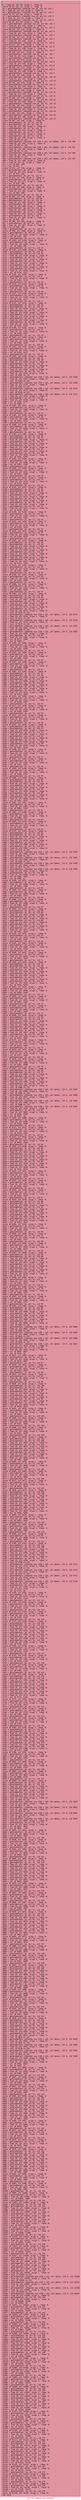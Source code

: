 digraph "CFG for 'expand_key' function" {
	label="CFG for 'expand_key' function";

	Node0x19cb2370 [shape=record,color="#b70d28ff", style=filled, fillcolor="#b70d2870" fontname="Courier",label="{2:\l|  %3 = load i8, ptr %0, align 1, !tbaa !6\l  store i8 %3, ptr %1, align 1, !tbaa !6\l  %4 = getelementptr inbounds nuw i8, ptr %0, i32 1\l  %5 = load i8, ptr %4, align 1, !tbaa !6\l  %6 = getelementptr inbounds nuw i8, ptr %1, i32 1\l  store i8 %5, ptr %6, align 1, !tbaa !6\l  %7 = getelementptr inbounds nuw i8, ptr %0, i32 2\l  %8 = load i8, ptr %7, align 1, !tbaa !6\l  %9 = getelementptr inbounds nuw i8, ptr %1, i32 2\l  store i8 %8, ptr %9, align 1, !tbaa !6\l  %10 = getelementptr inbounds nuw i8, ptr %0, i32 3\l  %11 = load i8, ptr %10, align 1, !tbaa !6\l  %12 = getelementptr inbounds nuw i8, ptr %1, i32 3\l  store i8 %11, ptr %12, align 1, !tbaa !6\l  %13 = getelementptr inbounds nuw i8, ptr %0, i32 4\l  %14 = load i8, ptr %13, align 1, !tbaa !6\l  %15 = getelementptr inbounds nuw i8, ptr %1, i32 4\l  store i8 %14, ptr %15, align 1, !tbaa !6\l  %16 = getelementptr inbounds nuw i8, ptr %0, i32 5\l  %17 = load i8, ptr %16, align 1, !tbaa !6\l  %18 = getelementptr inbounds nuw i8, ptr %1, i32 5\l  store i8 %17, ptr %18, align 1, !tbaa !6\l  %19 = getelementptr inbounds nuw i8, ptr %0, i32 6\l  %20 = load i8, ptr %19, align 1, !tbaa !6\l  %21 = getelementptr inbounds nuw i8, ptr %1, i32 6\l  store i8 %20, ptr %21, align 1, !tbaa !6\l  %22 = getelementptr inbounds nuw i8, ptr %0, i32 7\l  %23 = load i8, ptr %22, align 1, !tbaa !6\l  %24 = getelementptr inbounds nuw i8, ptr %1, i32 7\l  store i8 %23, ptr %24, align 1, !tbaa !6\l  %25 = getelementptr inbounds nuw i8, ptr %0, i32 8\l  %26 = load i8, ptr %25, align 1, !tbaa !6\l  %27 = getelementptr inbounds nuw i8, ptr %1, i32 8\l  store i8 %26, ptr %27, align 1, !tbaa !6\l  %28 = getelementptr inbounds nuw i8, ptr %0, i32 9\l  %29 = load i8, ptr %28, align 1, !tbaa !6\l  %30 = getelementptr inbounds nuw i8, ptr %1, i32 9\l  store i8 %29, ptr %30, align 1, !tbaa !6\l  %31 = getelementptr inbounds nuw i8, ptr %0, i32 10\l  %32 = load i8, ptr %31, align 1, !tbaa !6\l  %33 = getelementptr inbounds nuw i8, ptr %1, i32 10\l  store i8 %32, ptr %33, align 1, !tbaa !6\l  %34 = getelementptr inbounds nuw i8, ptr %0, i32 11\l  %35 = load i8, ptr %34, align 1, !tbaa !6\l  %36 = getelementptr inbounds nuw i8, ptr %1, i32 11\l  store i8 %35, ptr %36, align 1, !tbaa !6\l  %37 = getelementptr inbounds nuw i8, ptr %0, i32 12\l  %38 = load i8, ptr %37, align 1, !tbaa !6\l  %39 = getelementptr inbounds nuw i8, ptr %1, i32 12\l  store i8 %38, ptr %39, align 1, !tbaa !6\l  %40 = getelementptr inbounds nuw i8, ptr %0, i32 13\l  %41 = load i8, ptr %40, align 1, !tbaa !6\l  %42 = getelementptr inbounds nuw i8, ptr %1, i32 13\l  store i8 %41, ptr %42, align 1, !tbaa !6\l  %43 = getelementptr inbounds nuw i8, ptr %0, i32 14\l  %44 = load i8, ptr %43, align 1, !tbaa !6\l  %45 = getelementptr inbounds nuw i8, ptr %1, i32 14\l  store i8 %44, ptr %45, align 1, !tbaa !6\l  %46 = getelementptr inbounds nuw i8, ptr %0, i32 15\l  %47 = load i8, ptr %46, align 1, !tbaa !6\l  %48 = getelementptr inbounds nuw i8, ptr %1, i32 15\l  store i8 %47, ptr %48, align 1, !tbaa !6\l  %49 = getelementptr i8, ptr %1, i32 16\l  %50 = getelementptr i8, ptr %1, i32 12\l  %51 = load i8, ptr %50, align 1, !tbaa !6\l  %52 = getelementptr i8, ptr %1, i32 13\l  %53 = load i8, ptr %52, align 1, !tbaa !6\l  %54 = getelementptr i8, ptr %1, i32 14\l  %55 = load i8, ptr %54, align 1, !tbaa !6\l  %56 = getelementptr i8, ptr %1, i32 15\l  %57 = load i8, ptr %56, align 1, !tbaa !6\l  %58 = zext i8 %53 to i32\l  %59 = getelementptr inbounds nuw [256 x i8], ptr @sbox, i32 0, i32 %58\l  %60 = load i8, ptr %59, align 1, !tbaa !6\l  %61 = zext i8 %55 to i32\l  %62 = getelementptr inbounds nuw [256 x i8], ptr @sbox, i32 0, i32 %61\l  %63 = load i8, ptr %62, align 1, !tbaa !6\l  %64 = zext i8 %57 to i32\l  %65 = getelementptr inbounds nuw [256 x i8], ptr @sbox, i32 0, i32 %64\l  %66 = load i8, ptr %65, align 1, !tbaa !6\l  %67 = zext i8 %51 to i32\l  %68 = getelementptr inbounds nuw [256 x i8], ptr @sbox, i32 0, i32 %67\l  %69 = load i8, ptr %68, align 1, !tbaa !6\l  %70 = load i8, ptr %1, align 1, !tbaa !6\l  %71 = xor i8 %60, %70\l  %72 = xor i8 %71, 1\l  store i8 %72, ptr %49, align 1, !tbaa !6\l  %73 = getelementptr i8, ptr %1, i32 1\l  %74 = load i8, ptr %73, align 1, !tbaa !6\l  %75 = xor i8 %74, %63\l  %76 = getelementptr i8, ptr %1, i32 17\l  store i8 %75, ptr %76, align 1, !tbaa !6\l  %77 = getelementptr i8, ptr %1, i32 2\l  %78 = load i8, ptr %77, align 1, !tbaa !6\l  %79 = xor i8 %78, %66\l  %80 = getelementptr i8, ptr %1, i32 18\l  store i8 %79, ptr %80, align 1, !tbaa !6\l  %81 = getelementptr i8, ptr %1, i32 3\l  %82 = load i8, ptr %81, align 1, !tbaa !6\l  %83 = xor i8 %82, %69\l  %84 = getelementptr i8, ptr %1, i32 19\l  store i8 %83, ptr %84, align 1, !tbaa !6\l  %85 = getelementptr i8, ptr %1, i32 20\l  %86 = getelementptr i8, ptr %1, i32 16\l  %87 = load i8, ptr %86, align 1, !tbaa !6\l  %88 = getelementptr i8, ptr %1, i32 17\l  %89 = load i8, ptr %88, align 1, !tbaa !6\l  %90 = getelementptr i8, ptr %1, i32 18\l  %91 = load i8, ptr %90, align 1, !tbaa !6\l  %92 = getelementptr i8, ptr %1, i32 19\l  %93 = load i8, ptr %92, align 1, !tbaa !6\l  %94 = getelementptr i8, ptr %1, i32 4\l  %95 = load i8, ptr %94, align 1, !tbaa !6\l  %96 = xor i8 %95, %87\l  store i8 %96, ptr %85, align 1, !tbaa !6\l  %97 = getelementptr i8, ptr %1, i32 5\l  %98 = load i8, ptr %97, align 1, !tbaa !6\l  %99 = xor i8 %98, %89\l  %100 = getelementptr i8, ptr %1, i32 21\l  store i8 %99, ptr %100, align 1, !tbaa !6\l  %101 = getelementptr i8, ptr %1, i32 6\l  %102 = load i8, ptr %101, align 1, !tbaa !6\l  %103 = xor i8 %102, %91\l  %104 = getelementptr i8, ptr %1, i32 22\l  store i8 %103, ptr %104, align 1, !tbaa !6\l  %105 = getelementptr i8, ptr %1, i32 7\l  %106 = load i8, ptr %105, align 1, !tbaa !6\l  %107 = xor i8 %106, %93\l  %108 = getelementptr i8, ptr %1, i32 23\l  store i8 %107, ptr %108, align 1, !tbaa !6\l  %109 = getelementptr i8, ptr %1, i32 24\l  %110 = getelementptr i8, ptr %1, i32 20\l  %111 = load i8, ptr %110, align 1, !tbaa !6\l  %112 = getelementptr i8, ptr %1, i32 21\l  %113 = load i8, ptr %112, align 1, !tbaa !6\l  %114 = getelementptr i8, ptr %1, i32 22\l  %115 = load i8, ptr %114, align 1, !tbaa !6\l  %116 = getelementptr i8, ptr %1, i32 23\l  %117 = load i8, ptr %116, align 1, !tbaa !6\l  %118 = getelementptr i8, ptr %1, i32 8\l  %119 = load i8, ptr %118, align 1, !tbaa !6\l  %120 = xor i8 %119, %111\l  store i8 %120, ptr %109, align 1, !tbaa !6\l  %121 = getelementptr i8, ptr %1, i32 9\l  %122 = load i8, ptr %121, align 1, !tbaa !6\l  %123 = xor i8 %122, %113\l  %124 = getelementptr i8, ptr %1, i32 25\l  store i8 %123, ptr %124, align 1, !tbaa !6\l  %125 = getelementptr i8, ptr %1, i32 10\l  %126 = load i8, ptr %125, align 1, !tbaa !6\l  %127 = xor i8 %126, %115\l  %128 = getelementptr i8, ptr %1, i32 26\l  store i8 %127, ptr %128, align 1, !tbaa !6\l  %129 = getelementptr i8, ptr %1, i32 11\l  %130 = load i8, ptr %129, align 1, !tbaa !6\l  %131 = xor i8 %130, %117\l  %132 = getelementptr i8, ptr %1, i32 27\l  store i8 %131, ptr %132, align 1, !tbaa !6\l  %133 = getelementptr i8, ptr %1, i32 28\l  %134 = getelementptr i8, ptr %1, i32 24\l  %135 = load i8, ptr %134, align 1, !tbaa !6\l  %136 = getelementptr i8, ptr %1, i32 25\l  %137 = load i8, ptr %136, align 1, !tbaa !6\l  %138 = getelementptr i8, ptr %1, i32 26\l  %139 = load i8, ptr %138, align 1, !tbaa !6\l  %140 = getelementptr i8, ptr %1, i32 27\l  %141 = load i8, ptr %140, align 1, !tbaa !6\l  %142 = getelementptr i8, ptr %1, i32 12\l  %143 = load i8, ptr %142, align 1, !tbaa !6\l  %144 = xor i8 %143, %135\l  store i8 %144, ptr %133, align 1, !tbaa !6\l  %145 = getelementptr i8, ptr %1, i32 13\l  %146 = load i8, ptr %145, align 1, !tbaa !6\l  %147 = xor i8 %146, %137\l  %148 = getelementptr i8, ptr %1, i32 29\l  store i8 %147, ptr %148, align 1, !tbaa !6\l  %149 = getelementptr i8, ptr %1, i32 14\l  %150 = load i8, ptr %149, align 1, !tbaa !6\l  %151 = xor i8 %150, %139\l  %152 = getelementptr i8, ptr %1, i32 30\l  store i8 %151, ptr %152, align 1, !tbaa !6\l  %153 = getelementptr i8, ptr %1, i32 15\l  %154 = load i8, ptr %153, align 1, !tbaa !6\l  %155 = xor i8 %154, %141\l  %156 = getelementptr i8, ptr %1, i32 31\l  store i8 %155, ptr %156, align 1, !tbaa !6\l  %157 = getelementptr i8, ptr %1, i32 32\l  %158 = getelementptr i8, ptr %1, i32 28\l  %159 = load i8, ptr %158, align 1, !tbaa !6\l  %160 = getelementptr i8, ptr %1, i32 29\l  %161 = load i8, ptr %160, align 1, !tbaa !6\l  %162 = getelementptr i8, ptr %1, i32 30\l  %163 = load i8, ptr %162, align 1, !tbaa !6\l  %164 = getelementptr i8, ptr %1, i32 31\l  %165 = load i8, ptr %164, align 1, !tbaa !6\l  %166 = zext i8 %161 to i32\l  %167 = getelementptr inbounds nuw [256 x i8], ptr @sbox, i32 0, i32 %166\l  %168 = load i8, ptr %167, align 1, !tbaa !6\l  %169 = zext i8 %163 to i32\l  %170 = getelementptr inbounds nuw [256 x i8], ptr @sbox, i32 0, i32 %169\l  %171 = load i8, ptr %170, align 1, !tbaa !6\l  %172 = zext i8 %165 to i32\l  %173 = getelementptr inbounds nuw [256 x i8], ptr @sbox, i32 0, i32 %172\l  %174 = load i8, ptr %173, align 1, !tbaa !6\l  %175 = zext i8 %159 to i32\l  %176 = getelementptr inbounds nuw [256 x i8], ptr @sbox, i32 0, i32 %175\l  %177 = load i8, ptr %176, align 1, !tbaa !6\l  %178 = getelementptr i8, ptr %1, i32 16\l  %179 = load i8, ptr %178, align 1, !tbaa !6\l  %180 = xor i8 %168, %179\l  %181 = xor i8 %180, 2\l  store i8 %181, ptr %157, align 1, !tbaa !6\l  %182 = getelementptr i8, ptr %1, i32 17\l  %183 = load i8, ptr %182, align 1, !tbaa !6\l  %184 = xor i8 %183, %171\l  %185 = getelementptr i8, ptr %1, i32 33\l  store i8 %184, ptr %185, align 1, !tbaa !6\l  %186 = getelementptr i8, ptr %1, i32 18\l  %187 = load i8, ptr %186, align 1, !tbaa !6\l  %188 = xor i8 %187, %174\l  %189 = getelementptr i8, ptr %1, i32 34\l  store i8 %188, ptr %189, align 1, !tbaa !6\l  %190 = getelementptr i8, ptr %1, i32 19\l  %191 = load i8, ptr %190, align 1, !tbaa !6\l  %192 = xor i8 %191, %177\l  %193 = getelementptr i8, ptr %1, i32 35\l  store i8 %192, ptr %193, align 1, !tbaa !6\l  %194 = getelementptr i8, ptr %1, i32 36\l  %195 = getelementptr i8, ptr %1, i32 32\l  %196 = load i8, ptr %195, align 1, !tbaa !6\l  %197 = getelementptr i8, ptr %1, i32 33\l  %198 = load i8, ptr %197, align 1, !tbaa !6\l  %199 = getelementptr i8, ptr %1, i32 34\l  %200 = load i8, ptr %199, align 1, !tbaa !6\l  %201 = getelementptr i8, ptr %1, i32 35\l  %202 = load i8, ptr %201, align 1, !tbaa !6\l  %203 = getelementptr i8, ptr %1, i32 20\l  %204 = load i8, ptr %203, align 1, !tbaa !6\l  %205 = xor i8 %204, %196\l  store i8 %205, ptr %194, align 1, !tbaa !6\l  %206 = getelementptr i8, ptr %1, i32 21\l  %207 = load i8, ptr %206, align 1, !tbaa !6\l  %208 = xor i8 %207, %198\l  %209 = getelementptr i8, ptr %1, i32 37\l  store i8 %208, ptr %209, align 1, !tbaa !6\l  %210 = getelementptr i8, ptr %1, i32 22\l  %211 = load i8, ptr %210, align 1, !tbaa !6\l  %212 = xor i8 %211, %200\l  %213 = getelementptr i8, ptr %1, i32 38\l  store i8 %212, ptr %213, align 1, !tbaa !6\l  %214 = getelementptr i8, ptr %1, i32 23\l  %215 = load i8, ptr %214, align 1, !tbaa !6\l  %216 = xor i8 %215, %202\l  %217 = getelementptr i8, ptr %1, i32 39\l  store i8 %216, ptr %217, align 1, !tbaa !6\l  %218 = getelementptr i8, ptr %1, i32 40\l  %219 = getelementptr i8, ptr %1, i32 36\l  %220 = load i8, ptr %219, align 1, !tbaa !6\l  %221 = getelementptr i8, ptr %1, i32 37\l  %222 = load i8, ptr %221, align 1, !tbaa !6\l  %223 = getelementptr i8, ptr %1, i32 38\l  %224 = load i8, ptr %223, align 1, !tbaa !6\l  %225 = getelementptr i8, ptr %1, i32 39\l  %226 = load i8, ptr %225, align 1, !tbaa !6\l  %227 = getelementptr i8, ptr %1, i32 24\l  %228 = load i8, ptr %227, align 1, !tbaa !6\l  %229 = xor i8 %228, %220\l  store i8 %229, ptr %218, align 1, !tbaa !6\l  %230 = getelementptr i8, ptr %1, i32 25\l  %231 = load i8, ptr %230, align 1, !tbaa !6\l  %232 = xor i8 %231, %222\l  %233 = getelementptr i8, ptr %1, i32 41\l  store i8 %232, ptr %233, align 1, !tbaa !6\l  %234 = getelementptr i8, ptr %1, i32 26\l  %235 = load i8, ptr %234, align 1, !tbaa !6\l  %236 = xor i8 %235, %224\l  %237 = getelementptr i8, ptr %1, i32 42\l  store i8 %236, ptr %237, align 1, !tbaa !6\l  %238 = getelementptr i8, ptr %1, i32 27\l  %239 = load i8, ptr %238, align 1, !tbaa !6\l  %240 = xor i8 %239, %226\l  %241 = getelementptr i8, ptr %1, i32 43\l  store i8 %240, ptr %241, align 1, !tbaa !6\l  %242 = getelementptr i8, ptr %1, i32 44\l  %243 = getelementptr i8, ptr %1, i32 40\l  %244 = load i8, ptr %243, align 1, !tbaa !6\l  %245 = getelementptr i8, ptr %1, i32 41\l  %246 = load i8, ptr %245, align 1, !tbaa !6\l  %247 = getelementptr i8, ptr %1, i32 42\l  %248 = load i8, ptr %247, align 1, !tbaa !6\l  %249 = getelementptr i8, ptr %1, i32 43\l  %250 = load i8, ptr %249, align 1, !tbaa !6\l  %251 = getelementptr i8, ptr %1, i32 28\l  %252 = load i8, ptr %251, align 1, !tbaa !6\l  %253 = xor i8 %252, %244\l  store i8 %253, ptr %242, align 1, !tbaa !6\l  %254 = getelementptr i8, ptr %1, i32 29\l  %255 = load i8, ptr %254, align 1, !tbaa !6\l  %256 = xor i8 %255, %246\l  %257 = getelementptr i8, ptr %1, i32 45\l  store i8 %256, ptr %257, align 1, !tbaa !6\l  %258 = getelementptr i8, ptr %1, i32 30\l  %259 = load i8, ptr %258, align 1, !tbaa !6\l  %260 = xor i8 %259, %248\l  %261 = getelementptr i8, ptr %1, i32 46\l  store i8 %260, ptr %261, align 1, !tbaa !6\l  %262 = getelementptr i8, ptr %1, i32 31\l  %263 = load i8, ptr %262, align 1, !tbaa !6\l  %264 = xor i8 %263, %250\l  %265 = getelementptr i8, ptr %1, i32 47\l  store i8 %264, ptr %265, align 1, !tbaa !6\l  %266 = getelementptr i8, ptr %1, i32 48\l  %267 = getelementptr i8, ptr %1, i32 44\l  %268 = load i8, ptr %267, align 1, !tbaa !6\l  %269 = getelementptr i8, ptr %1, i32 45\l  %270 = load i8, ptr %269, align 1, !tbaa !6\l  %271 = getelementptr i8, ptr %1, i32 46\l  %272 = load i8, ptr %271, align 1, !tbaa !6\l  %273 = getelementptr i8, ptr %1, i32 47\l  %274 = load i8, ptr %273, align 1, !tbaa !6\l  %275 = zext i8 %270 to i32\l  %276 = getelementptr inbounds nuw [256 x i8], ptr @sbox, i32 0, i32 %275\l  %277 = load i8, ptr %276, align 1, !tbaa !6\l  %278 = zext i8 %272 to i32\l  %279 = getelementptr inbounds nuw [256 x i8], ptr @sbox, i32 0, i32 %278\l  %280 = load i8, ptr %279, align 1, !tbaa !6\l  %281 = zext i8 %274 to i32\l  %282 = getelementptr inbounds nuw [256 x i8], ptr @sbox, i32 0, i32 %281\l  %283 = load i8, ptr %282, align 1, !tbaa !6\l  %284 = zext i8 %268 to i32\l  %285 = getelementptr inbounds nuw [256 x i8], ptr @sbox, i32 0, i32 %284\l  %286 = load i8, ptr %285, align 1, !tbaa !6\l  %287 = getelementptr i8, ptr %1, i32 32\l  %288 = load i8, ptr %287, align 1, !tbaa !6\l  %289 = xor i8 %277, %288\l  %290 = xor i8 %289, 4\l  store i8 %290, ptr %266, align 1, !tbaa !6\l  %291 = getelementptr i8, ptr %1, i32 33\l  %292 = load i8, ptr %291, align 1, !tbaa !6\l  %293 = xor i8 %292, %280\l  %294 = getelementptr i8, ptr %1, i32 49\l  store i8 %293, ptr %294, align 1, !tbaa !6\l  %295 = getelementptr i8, ptr %1, i32 34\l  %296 = load i8, ptr %295, align 1, !tbaa !6\l  %297 = xor i8 %296, %283\l  %298 = getelementptr i8, ptr %1, i32 50\l  store i8 %297, ptr %298, align 1, !tbaa !6\l  %299 = getelementptr i8, ptr %1, i32 35\l  %300 = load i8, ptr %299, align 1, !tbaa !6\l  %301 = xor i8 %300, %286\l  %302 = getelementptr i8, ptr %1, i32 51\l  store i8 %301, ptr %302, align 1, !tbaa !6\l  %303 = getelementptr i8, ptr %1, i32 52\l  %304 = getelementptr i8, ptr %1, i32 48\l  %305 = load i8, ptr %304, align 1, !tbaa !6\l  %306 = getelementptr i8, ptr %1, i32 49\l  %307 = load i8, ptr %306, align 1, !tbaa !6\l  %308 = getelementptr i8, ptr %1, i32 50\l  %309 = load i8, ptr %308, align 1, !tbaa !6\l  %310 = getelementptr i8, ptr %1, i32 51\l  %311 = load i8, ptr %310, align 1, !tbaa !6\l  %312 = getelementptr i8, ptr %1, i32 36\l  %313 = load i8, ptr %312, align 1, !tbaa !6\l  %314 = xor i8 %313, %305\l  store i8 %314, ptr %303, align 1, !tbaa !6\l  %315 = getelementptr i8, ptr %1, i32 37\l  %316 = load i8, ptr %315, align 1, !tbaa !6\l  %317 = xor i8 %316, %307\l  %318 = getelementptr i8, ptr %1, i32 53\l  store i8 %317, ptr %318, align 1, !tbaa !6\l  %319 = getelementptr i8, ptr %1, i32 38\l  %320 = load i8, ptr %319, align 1, !tbaa !6\l  %321 = xor i8 %320, %309\l  %322 = getelementptr i8, ptr %1, i32 54\l  store i8 %321, ptr %322, align 1, !tbaa !6\l  %323 = getelementptr i8, ptr %1, i32 39\l  %324 = load i8, ptr %323, align 1, !tbaa !6\l  %325 = xor i8 %324, %311\l  %326 = getelementptr i8, ptr %1, i32 55\l  store i8 %325, ptr %326, align 1, !tbaa !6\l  %327 = getelementptr i8, ptr %1, i32 56\l  %328 = getelementptr i8, ptr %1, i32 52\l  %329 = load i8, ptr %328, align 1, !tbaa !6\l  %330 = getelementptr i8, ptr %1, i32 53\l  %331 = load i8, ptr %330, align 1, !tbaa !6\l  %332 = getelementptr i8, ptr %1, i32 54\l  %333 = load i8, ptr %332, align 1, !tbaa !6\l  %334 = getelementptr i8, ptr %1, i32 55\l  %335 = load i8, ptr %334, align 1, !tbaa !6\l  %336 = getelementptr i8, ptr %1, i32 40\l  %337 = load i8, ptr %336, align 1, !tbaa !6\l  %338 = xor i8 %337, %329\l  store i8 %338, ptr %327, align 1, !tbaa !6\l  %339 = getelementptr i8, ptr %1, i32 41\l  %340 = load i8, ptr %339, align 1, !tbaa !6\l  %341 = xor i8 %340, %331\l  %342 = getelementptr i8, ptr %1, i32 57\l  store i8 %341, ptr %342, align 1, !tbaa !6\l  %343 = getelementptr i8, ptr %1, i32 42\l  %344 = load i8, ptr %343, align 1, !tbaa !6\l  %345 = xor i8 %344, %333\l  %346 = getelementptr i8, ptr %1, i32 58\l  store i8 %345, ptr %346, align 1, !tbaa !6\l  %347 = getelementptr i8, ptr %1, i32 43\l  %348 = load i8, ptr %347, align 1, !tbaa !6\l  %349 = xor i8 %348, %335\l  %350 = getelementptr i8, ptr %1, i32 59\l  store i8 %349, ptr %350, align 1, !tbaa !6\l  %351 = getelementptr i8, ptr %1, i32 60\l  %352 = getelementptr i8, ptr %1, i32 56\l  %353 = load i8, ptr %352, align 1, !tbaa !6\l  %354 = getelementptr i8, ptr %1, i32 57\l  %355 = load i8, ptr %354, align 1, !tbaa !6\l  %356 = getelementptr i8, ptr %1, i32 58\l  %357 = load i8, ptr %356, align 1, !tbaa !6\l  %358 = getelementptr i8, ptr %1, i32 59\l  %359 = load i8, ptr %358, align 1, !tbaa !6\l  %360 = getelementptr i8, ptr %1, i32 44\l  %361 = load i8, ptr %360, align 1, !tbaa !6\l  %362 = xor i8 %361, %353\l  store i8 %362, ptr %351, align 1, !tbaa !6\l  %363 = getelementptr i8, ptr %1, i32 45\l  %364 = load i8, ptr %363, align 1, !tbaa !6\l  %365 = xor i8 %364, %355\l  %366 = getelementptr i8, ptr %1, i32 61\l  store i8 %365, ptr %366, align 1, !tbaa !6\l  %367 = getelementptr i8, ptr %1, i32 46\l  %368 = load i8, ptr %367, align 1, !tbaa !6\l  %369 = xor i8 %368, %357\l  %370 = getelementptr i8, ptr %1, i32 62\l  store i8 %369, ptr %370, align 1, !tbaa !6\l  %371 = getelementptr i8, ptr %1, i32 47\l  %372 = load i8, ptr %371, align 1, !tbaa !6\l  %373 = xor i8 %372, %359\l  %374 = getelementptr i8, ptr %1, i32 63\l  store i8 %373, ptr %374, align 1, !tbaa !6\l  %375 = getelementptr i8, ptr %1, i32 64\l  %376 = getelementptr i8, ptr %1, i32 60\l  %377 = load i8, ptr %376, align 1, !tbaa !6\l  %378 = getelementptr i8, ptr %1, i32 61\l  %379 = load i8, ptr %378, align 1, !tbaa !6\l  %380 = getelementptr i8, ptr %1, i32 62\l  %381 = load i8, ptr %380, align 1, !tbaa !6\l  %382 = getelementptr i8, ptr %1, i32 63\l  %383 = load i8, ptr %382, align 1, !tbaa !6\l  %384 = zext i8 %379 to i32\l  %385 = getelementptr inbounds nuw [256 x i8], ptr @sbox, i32 0, i32 %384\l  %386 = load i8, ptr %385, align 1, !tbaa !6\l  %387 = zext i8 %381 to i32\l  %388 = getelementptr inbounds nuw [256 x i8], ptr @sbox, i32 0, i32 %387\l  %389 = load i8, ptr %388, align 1, !tbaa !6\l  %390 = zext i8 %383 to i32\l  %391 = getelementptr inbounds nuw [256 x i8], ptr @sbox, i32 0, i32 %390\l  %392 = load i8, ptr %391, align 1, !tbaa !6\l  %393 = zext i8 %377 to i32\l  %394 = getelementptr inbounds nuw [256 x i8], ptr @sbox, i32 0, i32 %393\l  %395 = load i8, ptr %394, align 1, !tbaa !6\l  %396 = getelementptr i8, ptr %1, i32 48\l  %397 = load i8, ptr %396, align 1, !tbaa !6\l  %398 = xor i8 %386, %397\l  %399 = xor i8 %398, 8\l  store i8 %399, ptr %375, align 1, !tbaa !6\l  %400 = getelementptr i8, ptr %1, i32 49\l  %401 = load i8, ptr %400, align 1, !tbaa !6\l  %402 = xor i8 %401, %389\l  %403 = getelementptr i8, ptr %1, i32 65\l  store i8 %402, ptr %403, align 1, !tbaa !6\l  %404 = getelementptr i8, ptr %1, i32 50\l  %405 = load i8, ptr %404, align 1, !tbaa !6\l  %406 = xor i8 %405, %392\l  %407 = getelementptr i8, ptr %1, i32 66\l  store i8 %406, ptr %407, align 1, !tbaa !6\l  %408 = getelementptr i8, ptr %1, i32 51\l  %409 = load i8, ptr %408, align 1, !tbaa !6\l  %410 = xor i8 %409, %395\l  %411 = getelementptr i8, ptr %1, i32 67\l  store i8 %410, ptr %411, align 1, !tbaa !6\l  %412 = getelementptr i8, ptr %1, i32 68\l  %413 = getelementptr i8, ptr %1, i32 64\l  %414 = load i8, ptr %413, align 1, !tbaa !6\l  %415 = getelementptr i8, ptr %1, i32 65\l  %416 = load i8, ptr %415, align 1, !tbaa !6\l  %417 = getelementptr i8, ptr %1, i32 66\l  %418 = load i8, ptr %417, align 1, !tbaa !6\l  %419 = getelementptr i8, ptr %1, i32 67\l  %420 = load i8, ptr %419, align 1, !tbaa !6\l  %421 = getelementptr i8, ptr %1, i32 52\l  %422 = load i8, ptr %421, align 1, !tbaa !6\l  %423 = xor i8 %422, %414\l  store i8 %423, ptr %412, align 1, !tbaa !6\l  %424 = getelementptr i8, ptr %1, i32 53\l  %425 = load i8, ptr %424, align 1, !tbaa !6\l  %426 = xor i8 %425, %416\l  %427 = getelementptr i8, ptr %1, i32 69\l  store i8 %426, ptr %427, align 1, !tbaa !6\l  %428 = getelementptr i8, ptr %1, i32 54\l  %429 = load i8, ptr %428, align 1, !tbaa !6\l  %430 = xor i8 %429, %418\l  %431 = getelementptr i8, ptr %1, i32 70\l  store i8 %430, ptr %431, align 1, !tbaa !6\l  %432 = getelementptr i8, ptr %1, i32 55\l  %433 = load i8, ptr %432, align 1, !tbaa !6\l  %434 = xor i8 %433, %420\l  %435 = getelementptr i8, ptr %1, i32 71\l  store i8 %434, ptr %435, align 1, !tbaa !6\l  %436 = getelementptr i8, ptr %1, i32 72\l  %437 = getelementptr i8, ptr %1, i32 68\l  %438 = load i8, ptr %437, align 1, !tbaa !6\l  %439 = getelementptr i8, ptr %1, i32 69\l  %440 = load i8, ptr %439, align 1, !tbaa !6\l  %441 = getelementptr i8, ptr %1, i32 70\l  %442 = load i8, ptr %441, align 1, !tbaa !6\l  %443 = getelementptr i8, ptr %1, i32 71\l  %444 = load i8, ptr %443, align 1, !tbaa !6\l  %445 = getelementptr i8, ptr %1, i32 56\l  %446 = load i8, ptr %445, align 1, !tbaa !6\l  %447 = xor i8 %446, %438\l  store i8 %447, ptr %436, align 1, !tbaa !6\l  %448 = getelementptr i8, ptr %1, i32 57\l  %449 = load i8, ptr %448, align 1, !tbaa !6\l  %450 = xor i8 %449, %440\l  %451 = getelementptr i8, ptr %1, i32 73\l  store i8 %450, ptr %451, align 1, !tbaa !6\l  %452 = getelementptr i8, ptr %1, i32 58\l  %453 = load i8, ptr %452, align 1, !tbaa !6\l  %454 = xor i8 %453, %442\l  %455 = getelementptr i8, ptr %1, i32 74\l  store i8 %454, ptr %455, align 1, !tbaa !6\l  %456 = getelementptr i8, ptr %1, i32 59\l  %457 = load i8, ptr %456, align 1, !tbaa !6\l  %458 = xor i8 %457, %444\l  %459 = getelementptr i8, ptr %1, i32 75\l  store i8 %458, ptr %459, align 1, !tbaa !6\l  %460 = getelementptr i8, ptr %1, i32 76\l  %461 = getelementptr i8, ptr %1, i32 72\l  %462 = load i8, ptr %461, align 1, !tbaa !6\l  %463 = getelementptr i8, ptr %1, i32 73\l  %464 = load i8, ptr %463, align 1, !tbaa !6\l  %465 = getelementptr i8, ptr %1, i32 74\l  %466 = load i8, ptr %465, align 1, !tbaa !6\l  %467 = getelementptr i8, ptr %1, i32 75\l  %468 = load i8, ptr %467, align 1, !tbaa !6\l  %469 = getelementptr i8, ptr %1, i32 60\l  %470 = load i8, ptr %469, align 1, !tbaa !6\l  %471 = xor i8 %470, %462\l  store i8 %471, ptr %460, align 1, !tbaa !6\l  %472 = getelementptr i8, ptr %1, i32 61\l  %473 = load i8, ptr %472, align 1, !tbaa !6\l  %474 = xor i8 %473, %464\l  %475 = getelementptr i8, ptr %1, i32 77\l  store i8 %474, ptr %475, align 1, !tbaa !6\l  %476 = getelementptr i8, ptr %1, i32 62\l  %477 = load i8, ptr %476, align 1, !tbaa !6\l  %478 = xor i8 %477, %466\l  %479 = getelementptr i8, ptr %1, i32 78\l  store i8 %478, ptr %479, align 1, !tbaa !6\l  %480 = getelementptr i8, ptr %1, i32 63\l  %481 = load i8, ptr %480, align 1, !tbaa !6\l  %482 = xor i8 %481, %468\l  %483 = getelementptr i8, ptr %1, i32 79\l  store i8 %482, ptr %483, align 1, !tbaa !6\l  %484 = getelementptr i8, ptr %1, i32 80\l  %485 = getelementptr i8, ptr %1, i32 76\l  %486 = load i8, ptr %485, align 1, !tbaa !6\l  %487 = getelementptr i8, ptr %1, i32 77\l  %488 = load i8, ptr %487, align 1, !tbaa !6\l  %489 = getelementptr i8, ptr %1, i32 78\l  %490 = load i8, ptr %489, align 1, !tbaa !6\l  %491 = getelementptr i8, ptr %1, i32 79\l  %492 = load i8, ptr %491, align 1, !tbaa !6\l  %493 = zext i8 %488 to i32\l  %494 = getelementptr inbounds nuw [256 x i8], ptr @sbox, i32 0, i32 %493\l  %495 = load i8, ptr %494, align 1, !tbaa !6\l  %496 = zext i8 %490 to i32\l  %497 = getelementptr inbounds nuw [256 x i8], ptr @sbox, i32 0, i32 %496\l  %498 = load i8, ptr %497, align 1, !tbaa !6\l  %499 = zext i8 %492 to i32\l  %500 = getelementptr inbounds nuw [256 x i8], ptr @sbox, i32 0, i32 %499\l  %501 = load i8, ptr %500, align 1, !tbaa !6\l  %502 = zext i8 %486 to i32\l  %503 = getelementptr inbounds nuw [256 x i8], ptr @sbox, i32 0, i32 %502\l  %504 = load i8, ptr %503, align 1, !tbaa !6\l  %505 = getelementptr i8, ptr %1, i32 64\l  %506 = load i8, ptr %505, align 1, !tbaa !6\l  %507 = xor i8 %495, %506\l  %508 = xor i8 %507, 16\l  store i8 %508, ptr %484, align 1, !tbaa !6\l  %509 = getelementptr i8, ptr %1, i32 65\l  %510 = load i8, ptr %509, align 1, !tbaa !6\l  %511 = xor i8 %510, %498\l  %512 = getelementptr i8, ptr %1, i32 81\l  store i8 %511, ptr %512, align 1, !tbaa !6\l  %513 = getelementptr i8, ptr %1, i32 66\l  %514 = load i8, ptr %513, align 1, !tbaa !6\l  %515 = xor i8 %514, %501\l  %516 = getelementptr i8, ptr %1, i32 82\l  store i8 %515, ptr %516, align 1, !tbaa !6\l  %517 = getelementptr i8, ptr %1, i32 67\l  %518 = load i8, ptr %517, align 1, !tbaa !6\l  %519 = xor i8 %518, %504\l  %520 = getelementptr i8, ptr %1, i32 83\l  store i8 %519, ptr %520, align 1, !tbaa !6\l  %521 = getelementptr i8, ptr %1, i32 84\l  %522 = getelementptr i8, ptr %1, i32 80\l  %523 = load i8, ptr %522, align 1, !tbaa !6\l  %524 = getelementptr i8, ptr %1, i32 81\l  %525 = load i8, ptr %524, align 1, !tbaa !6\l  %526 = getelementptr i8, ptr %1, i32 82\l  %527 = load i8, ptr %526, align 1, !tbaa !6\l  %528 = getelementptr i8, ptr %1, i32 83\l  %529 = load i8, ptr %528, align 1, !tbaa !6\l  %530 = getelementptr i8, ptr %1, i32 68\l  %531 = load i8, ptr %530, align 1, !tbaa !6\l  %532 = xor i8 %531, %523\l  store i8 %532, ptr %521, align 1, !tbaa !6\l  %533 = getelementptr i8, ptr %1, i32 69\l  %534 = load i8, ptr %533, align 1, !tbaa !6\l  %535 = xor i8 %534, %525\l  %536 = getelementptr i8, ptr %1, i32 85\l  store i8 %535, ptr %536, align 1, !tbaa !6\l  %537 = getelementptr i8, ptr %1, i32 70\l  %538 = load i8, ptr %537, align 1, !tbaa !6\l  %539 = xor i8 %538, %527\l  %540 = getelementptr i8, ptr %1, i32 86\l  store i8 %539, ptr %540, align 1, !tbaa !6\l  %541 = getelementptr i8, ptr %1, i32 71\l  %542 = load i8, ptr %541, align 1, !tbaa !6\l  %543 = xor i8 %542, %529\l  %544 = getelementptr i8, ptr %1, i32 87\l  store i8 %543, ptr %544, align 1, !tbaa !6\l  %545 = getelementptr i8, ptr %1, i32 88\l  %546 = getelementptr i8, ptr %1, i32 84\l  %547 = load i8, ptr %546, align 1, !tbaa !6\l  %548 = getelementptr i8, ptr %1, i32 85\l  %549 = load i8, ptr %548, align 1, !tbaa !6\l  %550 = getelementptr i8, ptr %1, i32 86\l  %551 = load i8, ptr %550, align 1, !tbaa !6\l  %552 = getelementptr i8, ptr %1, i32 87\l  %553 = load i8, ptr %552, align 1, !tbaa !6\l  %554 = getelementptr i8, ptr %1, i32 72\l  %555 = load i8, ptr %554, align 1, !tbaa !6\l  %556 = xor i8 %555, %547\l  store i8 %556, ptr %545, align 1, !tbaa !6\l  %557 = getelementptr i8, ptr %1, i32 73\l  %558 = load i8, ptr %557, align 1, !tbaa !6\l  %559 = xor i8 %558, %549\l  %560 = getelementptr i8, ptr %1, i32 89\l  store i8 %559, ptr %560, align 1, !tbaa !6\l  %561 = getelementptr i8, ptr %1, i32 74\l  %562 = load i8, ptr %561, align 1, !tbaa !6\l  %563 = xor i8 %562, %551\l  %564 = getelementptr i8, ptr %1, i32 90\l  store i8 %563, ptr %564, align 1, !tbaa !6\l  %565 = getelementptr i8, ptr %1, i32 75\l  %566 = load i8, ptr %565, align 1, !tbaa !6\l  %567 = xor i8 %566, %553\l  %568 = getelementptr i8, ptr %1, i32 91\l  store i8 %567, ptr %568, align 1, !tbaa !6\l  %569 = getelementptr i8, ptr %1, i32 92\l  %570 = getelementptr i8, ptr %1, i32 88\l  %571 = load i8, ptr %570, align 1, !tbaa !6\l  %572 = getelementptr i8, ptr %1, i32 89\l  %573 = load i8, ptr %572, align 1, !tbaa !6\l  %574 = getelementptr i8, ptr %1, i32 90\l  %575 = load i8, ptr %574, align 1, !tbaa !6\l  %576 = getelementptr i8, ptr %1, i32 91\l  %577 = load i8, ptr %576, align 1, !tbaa !6\l  %578 = getelementptr i8, ptr %1, i32 76\l  %579 = load i8, ptr %578, align 1, !tbaa !6\l  %580 = xor i8 %579, %571\l  store i8 %580, ptr %569, align 1, !tbaa !6\l  %581 = getelementptr i8, ptr %1, i32 77\l  %582 = load i8, ptr %581, align 1, !tbaa !6\l  %583 = xor i8 %582, %573\l  %584 = getelementptr i8, ptr %1, i32 93\l  store i8 %583, ptr %584, align 1, !tbaa !6\l  %585 = getelementptr i8, ptr %1, i32 78\l  %586 = load i8, ptr %585, align 1, !tbaa !6\l  %587 = xor i8 %586, %575\l  %588 = getelementptr i8, ptr %1, i32 94\l  store i8 %587, ptr %588, align 1, !tbaa !6\l  %589 = getelementptr i8, ptr %1, i32 79\l  %590 = load i8, ptr %589, align 1, !tbaa !6\l  %591 = xor i8 %590, %577\l  %592 = getelementptr i8, ptr %1, i32 95\l  store i8 %591, ptr %592, align 1, !tbaa !6\l  %593 = getelementptr i8, ptr %1, i32 96\l  %594 = getelementptr i8, ptr %1, i32 92\l  %595 = load i8, ptr %594, align 1, !tbaa !6\l  %596 = getelementptr i8, ptr %1, i32 93\l  %597 = load i8, ptr %596, align 1, !tbaa !6\l  %598 = getelementptr i8, ptr %1, i32 94\l  %599 = load i8, ptr %598, align 1, !tbaa !6\l  %600 = getelementptr i8, ptr %1, i32 95\l  %601 = load i8, ptr %600, align 1, !tbaa !6\l  %602 = zext i8 %597 to i32\l  %603 = getelementptr inbounds nuw [256 x i8], ptr @sbox, i32 0, i32 %602\l  %604 = load i8, ptr %603, align 1, !tbaa !6\l  %605 = zext i8 %599 to i32\l  %606 = getelementptr inbounds nuw [256 x i8], ptr @sbox, i32 0, i32 %605\l  %607 = load i8, ptr %606, align 1, !tbaa !6\l  %608 = zext i8 %601 to i32\l  %609 = getelementptr inbounds nuw [256 x i8], ptr @sbox, i32 0, i32 %608\l  %610 = load i8, ptr %609, align 1, !tbaa !6\l  %611 = zext i8 %595 to i32\l  %612 = getelementptr inbounds nuw [256 x i8], ptr @sbox, i32 0, i32 %611\l  %613 = load i8, ptr %612, align 1, !tbaa !6\l  %614 = getelementptr i8, ptr %1, i32 80\l  %615 = load i8, ptr %614, align 1, !tbaa !6\l  %616 = xor i8 %604, %615\l  %617 = xor i8 %616, 32\l  store i8 %617, ptr %593, align 1, !tbaa !6\l  %618 = getelementptr i8, ptr %1, i32 81\l  %619 = load i8, ptr %618, align 1, !tbaa !6\l  %620 = xor i8 %619, %607\l  %621 = getelementptr i8, ptr %1, i32 97\l  store i8 %620, ptr %621, align 1, !tbaa !6\l  %622 = getelementptr i8, ptr %1, i32 82\l  %623 = load i8, ptr %622, align 1, !tbaa !6\l  %624 = xor i8 %623, %610\l  %625 = getelementptr i8, ptr %1, i32 98\l  store i8 %624, ptr %625, align 1, !tbaa !6\l  %626 = getelementptr i8, ptr %1, i32 83\l  %627 = load i8, ptr %626, align 1, !tbaa !6\l  %628 = xor i8 %627, %613\l  %629 = getelementptr i8, ptr %1, i32 99\l  store i8 %628, ptr %629, align 1, !tbaa !6\l  %630 = getelementptr i8, ptr %1, i32 100\l  %631 = getelementptr i8, ptr %1, i32 96\l  %632 = load i8, ptr %631, align 1, !tbaa !6\l  %633 = getelementptr i8, ptr %1, i32 97\l  %634 = load i8, ptr %633, align 1, !tbaa !6\l  %635 = getelementptr i8, ptr %1, i32 98\l  %636 = load i8, ptr %635, align 1, !tbaa !6\l  %637 = getelementptr i8, ptr %1, i32 99\l  %638 = load i8, ptr %637, align 1, !tbaa !6\l  %639 = getelementptr i8, ptr %1, i32 84\l  %640 = load i8, ptr %639, align 1, !tbaa !6\l  %641 = xor i8 %640, %632\l  store i8 %641, ptr %630, align 1, !tbaa !6\l  %642 = getelementptr i8, ptr %1, i32 85\l  %643 = load i8, ptr %642, align 1, !tbaa !6\l  %644 = xor i8 %643, %634\l  %645 = getelementptr i8, ptr %1, i32 101\l  store i8 %644, ptr %645, align 1, !tbaa !6\l  %646 = getelementptr i8, ptr %1, i32 86\l  %647 = load i8, ptr %646, align 1, !tbaa !6\l  %648 = xor i8 %647, %636\l  %649 = getelementptr i8, ptr %1, i32 102\l  store i8 %648, ptr %649, align 1, !tbaa !6\l  %650 = getelementptr i8, ptr %1, i32 87\l  %651 = load i8, ptr %650, align 1, !tbaa !6\l  %652 = xor i8 %651, %638\l  %653 = getelementptr i8, ptr %1, i32 103\l  store i8 %652, ptr %653, align 1, !tbaa !6\l  %654 = getelementptr i8, ptr %1, i32 104\l  %655 = getelementptr i8, ptr %1, i32 100\l  %656 = load i8, ptr %655, align 1, !tbaa !6\l  %657 = getelementptr i8, ptr %1, i32 101\l  %658 = load i8, ptr %657, align 1, !tbaa !6\l  %659 = getelementptr i8, ptr %1, i32 102\l  %660 = load i8, ptr %659, align 1, !tbaa !6\l  %661 = getelementptr i8, ptr %1, i32 103\l  %662 = load i8, ptr %661, align 1, !tbaa !6\l  %663 = getelementptr i8, ptr %1, i32 88\l  %664 = load i8, ptr %663, align 1, !tbaa !6\l  %665 = xor i8 %664, %656\l  store i8 %665, ptr %654, align 1, !tbaa !6\l  %666 = getelementptr i8, ptr %1, i32 89\l  %667 = load i8, ptr %666, align 1, !tbaa !6\l  %668 = xor i8 %667, %658\l  %669 = getelementptr i8, ptr %1, i32 105\l  store i8 %668, ptr %669, align 1, !tbaa !6\l  %670 = getelementptr i8, ptr %1, i32 90\l  %671 = load i8, ptr %670, align 1, !tbaa !6\l  %672 = xor i8 %671, %660\l  %673 = getelementptr i8, ptr %1, i32 106\l  store i8 %672, ptr %673, align 1, !tbaa !6\l  %674 = getelementptr i8, ptr %1, i32 91\l  %675 = load i8, ptr %674, align 1, !tbaa !6\l  %676 = xor i8 %675, %662\l  %677 = getelementptr i8, ptr %1, i32 107\l  store i8 %676, ptr %677, align 1, !tbaa !6\l  %678 = getelementptr i8, ptr %1, i32 108\l  %679 = getelementptr i8, ptr %1, i32 104\l  %680 = load i8, ptr %679, align 1, !tbaa !6\l  %681 = getelementptr i8, ptr %1, i32 105\l  %682 = load i8, ptr %681, align 1, !tbaa !6\l  %683 = getelementptr i8, ptr %1, i32 106\l  %684 = load i8, ptr %683, align 1, !tbaa !6\l  %685 = getelementptr i8, ptr %1, i32 107\l  %686 = load i8, ptr %685, align 1, !tbaa !6\l  %687 = getelementptr i8, ptr %1, i32 92\l  %688 = load i8, ptr %687, align 1, !tbaa !6\l  %689 = xor i8 %688, %680\l  store i8 %689, ptr %678, align 1, !tbaa !6\l  %690 = getelementptr i8, ptr %1, i32 93\l  %691 = load i8, ptr %690, align 1, !tbaa !6\l  %692 = xor i8 %691, %682\l  %693 = getelementptr i8, ptr %1, i32 109\l  store i8 %692, ptr %693, align 1, !tbaa !6\l  %694 = getelementptr i8, ptr %1, i32 94\l  %695 = load i8, ptr %694, align 1, !tbaa !6\l  %696 = xor i8 %695, %684\l  %697 = getelementptr i8, ptr %1, i32 110\l  store i8 %696, ptr %697, align 1, !tbaa !6\l  %698 = getelementptr i8, ptr %1, i32 95\l  %699 = load i8, ptr %698, align 1, !tbaa !6\l  %700 = xor i8 %699, %686\l  %701 = getelementptr i8, ptr %1, i32 111\l  store i8 %700, ptr %701, align 1, !tbaa !6\l  %702 = getelementptr i8, ptr %1, i32 112\l  %703 = getelementptr i8, ptr %1, i32 108\l  %704 = load i8, ptr %703, align 1, !tbaa !6\l  %705 = getelementptr i8, ptr %1, i32 109\l  %706 = load i8, ptr %705, align 1, !tbaa !6\l  %707 = getelementptr i8, ptr %1, i32 110\l  %708 = load i8, ptr %707, align 1, !tbaa !6\l  %709 = getelementptr i8, ptr %1, i32 111\l  %710 = load i8, ptr %709, align 1, !tbaa !6\l  %711 = zext i8 %706 to i32\l  %712 = getelementptr inbounds nuw [256 x i8], ptr @sbox, i32 0, i32 %711\l  %713 = load i8, ptr %712, align 1, !tbaa !6\l  %714 = zext i8 %708 to i32\l  %715 = getelementptr inbounds nuw [256 x i8], ptr @sbox, i32 0, i32 %714\l  %716 = load i8, ptr %715, align 1, !tbaa !6\l  %717 = zext i8 %710 to i32\l  %718 = getelementptr inbounds nuw [256 x i8], ptr @sbox, i32 0, i32 %717\l  %719 = load i8, ptr %718, align 1, !tbaa !6\l  %720 = zext i8 %704 to i32\l  %721 = getelementptr inbounds nuw [256 x i8], ptr @sbox, i32 0, i32 %720\l  %722 = load i8, ptr %721, align 1, !tbaa !6\l  %723 = getelementptr i8, ptr %1, i32 96\l  %724 = load i8, ptr %723, align 1, !tbaa !6\l  %725 = xor i8 %713, %724\l  %726 = xor i8 %725, 64\l  store i8 %726, ptr %702, align 1, !tbaa !6\l  %727 = getelementptr i8, ptr %1, i32 97\l  %728 = load i8, ptr %727, align 1, !tbaa !6\l  %729 = xor i8 %728, %716\l  %730 = getelementptr i8, ptr %1, i32 113\l  store i8 %729, ptr %730, align 1, !tbaa !6\l  %731 = getelementptr i8, ptr %1, i32 98\l  %732 = load i8, ptr %731, align 1, !tbaa !6\l  %733 = xor i8 %732, %719\l  %734 = getelementptr i8, ptr %1, i32 114\l  store i8 %733, ptr %734, align 1, !tbaa !6\l  %735 = getelementptr i8, ptr %1, i32 99\l  %736 = load i8, ptr %735, align 1, !tbaa !6\l  %737 = xor i8 %736, %722\l  %738 = getelementptr i8, ptr %1, i32 115\l  store i8 %737, ptr %738, align 1, !tbaa !6\l  %739 = getelementptr i8, ptr %1, i32 116\l  %740 = getelementptr i8, ptr %1, i32 112\l  %741 = load i8, ptr %740, align 1, !tbaa !6\l  %742 = getelementptr i8, ptr %1, i32 113\l  %743 = load i8, ptr %742, align 1, !tbaa !6\l  %744 = getelementptr i8, ptr %1, i32 114\l  %745 = load i8, ptr %744, align 1, !tbaa !6\l  %746 = getelementptr i8, ptr %1, i32 115\l  %747 = load i8, ptr %746, align 1, !tbaa !6\l  %748 = getelementptr i8, ptr %1, i32 100\l  %749 = load i8, ptr %748, align 1, !tbaa !6\l  %750 = xor i8 %749, %741\l  store i8 %750, ptr %739, align 1, !tbaa !6\l  %751 = getelementptr i8, ptr %1, i32 101\l  %752 = load i8, ptr %751, align 1, !tbaa !6\l  %753 = xor i8 %752, %743\l  %754 = getelementptr i8, ptr %1, i32 117\l  store i8 %753, ptr %754, align 1, !tbaa !6\l  %755 = getelementptr i8, ptr %1, i32 102\l  %756 = load i8, ptr %755, align 1, !tbaa !6\l  %757 = xor i8 %756, %745\l  %758 = getelementptr i8, ptr %1, i32 118\l  store i8 %757, ptr %758, align 1, !tbaa !6\l  %759 = getelementptr i8, ptr %1, i32 103\l  %760 = load i8, ptr %759, align 1, !tbaa !6\l  %761 = xor i8 %760, %747\l  %762 = getelementptr i8, ptr %1, i32 119\l  store i8 %761, ptr %762, align 1, !tbaa !6\l  %763 = getelementptr i8, ptr %1, i32 120\l  %764 = getelementptr i8, ptr %1, i32 116\l  %765 = load i8, ptr %764, align 1, !tbaa !6\l  %766 = getelementptr i8, ptr %1, i32 117\l  %767 = load i8, ptr %766, align 1, !tbaa !6\l  %768 = getelementptr i8, ptr %1, i32 118\l  %769 = load i8, ptr %768, align 1, !tbaa !6\l  %770 = getelementptr i8, ptr %1, i32 119\l  %771 = load i8, ptr %770, align 1, !tbaa !6\l  %772 = getelementptr i8, ptr %1, i32 104\l  %773 = load i8, ptr %772, align 1, !tbaa !6\l  %774 = xor i8 %773, %765\l  store i8 %774, ptr %763, align 1, !tbaa !6\l  %775 = getelementptr i8, ptr %1, i32 105\l  %776 = load i8, ptr %775, align 1, !tbaa !6\l  %777 = xor i8 %776, %767\l  %778 = getelementptr i8, ptr %1, i32 121\l  store i8 %777, ptr %778, align 1, !tbaa !6\l  %779 = getelementptr i8, ptr %1, i32 106\l  %780 = load i8, ptr %779, align 1, !tbaa !6\l  %781 = xor i8 %780, %769\l  %782 = getelementptr i8, ptr %1, i32 122\l  store i8 %781, ptr %782, align 1, !tbaa !6\l  %783 = getelementptr i8, ptr %1, i32 107\l  %784 = load i8, ptr %783, align 1, !tbaa !6\l  %785 = xor i8 %784, %771\l  %786 = getelementptr i8, ptr %1, i32 123\l  store i8 %785, ptr %786, align 1, !tbaa !6\l  %787 = getelementptr i8, ptr %1, i32 124\l  %788 = getelementptr i8, ptr %1, i32 120\l  %789 = load i8, ptr %788, align 1, !tbaa !6\l  %790 = getelementptr i8, ptr %1, i32 121\l  %791 = load i8, ptr %790, align 1, !tbaa !6\l  %792 = getelementptr i8, ptr %1, i32 122\l  %793 = load i8, ptr %792, align 1, !tbaa !6\l  %794 = getelementptr i8, ptr %1, i32 123\l  %795 = load i8, ptr %794, align 1, !tbaa !6\l  %796 = getelementptr i8, ptr %1, i32 108\l  %797 = load i8, ptr %796, align 1, !tbaa !6\l  %798 = xor i8 %797, %789\l  store i8 %798, ptr %787, align 1, !tbaa !6\l  %799 = getelementptr i8, ptr %1, i32 109\l  %800 = load i8, ptr %799, align 1, !tbaa !6\l  %801 = xor i8 %800, %791\l  %802 = getelementptr i8, ptr %1, i32 125\l  store i8 %801, ptr %802, align 1, !tbaa !6\l  %803 = getelementptr i8, ptr %1, i32 110\l  %804 = load i8, ptr %803, align 1, !tbaa !6\l  %805 = xor i8 %804, %793\l  %806 = getelementptr i8, ptr %1, i32 126\l  store i8 %805, ptr %806, align 1, !tbaa !6\l  %807 = getelementptr i8, ptr %1, i32 111\l  %808 = load i8, ptr %807, align 1, !tbaa !6\l  %809 = xor i8 %808, %795\l  %810 = getelementptr i8, ptr %1, i32 127\l  store i8 %809, ptr %810, align 1, !tbaa !6\l  %811 = getelementptr i8, ptr %1, i32 128\l  %812 = getelementptr i8, ptr %1, i32 124\l  %813 = load i8, ptr %812, align 1, !tbaa !6\l  %814 = getelementptr i8, ptr %1, i32 125\l  %815 = load i8, ptr %814, align 1, !tbaa !6\l  %816 = getelementptr i8, ptr %1, i32 126\l  %817 = load i8, ptr %816, align 1, !tbaa !6\l  %818 = getelementptr i8, ptr %1, i32 127\l  %819 = load i8, ptr %818, align 1, !tbaa !6\l  %820 = zext i8 %815 to i32\l  %821 = getelementptr inbounds nuw [256 x i8], ptr @sbox, i32 0, i32 %820\l  %822 = load i8, ptr %821, align 1, !tbaa !6\l  %823 = zext i8 %817 to i32\l  %824 = getelementptr inbounds nuw [256 x i8], ptr @sbox, i32 0, i32 %823\l  %825 = load i8, ptr %824, align 1, !tbaa !6\l  %826 = zext i8 %819 to i32\l  %827 = getelementptr inbounds nuw [256 x i8], ptr @sbox, i32 0, i32 %826\l  %828 = load i8, ptr %827, align 1, !tbaa !6\l  %829 = zext i8 %813 to i32\l  %830 = getelementptr inbounds nuw [256 x i8], ptr @sbox, i32 0, i32 %829\l  %831 = load i8, ptr %830, align 1, !tbaa !6\l  %832 = getelementptr i8, ptr %1, i32 112\l  %833 = load i8, ptr %832, align 1, !tbaa !6\l  %834 = xor i8 %822, %833\l  %835 = xor i8 %834, -128\l  store i8 %835, ptr %811, align 1, !tbaa !6\l  %836 = getelementptr i8, ptr %1, i32 113\l  %837 = load i8, ptr %836, align 1, !tbaa !6\l  %838 = xor i8 %837, %825\l  %839 = getelementptr i8, ptr %1, i32 129\l  store i8 %838, ptr %839, align 1, !tbaa !6\l  %840 = getelementptr i8, ptr %1, i32 114\l  %841 = load i8, ptr %840, align 1, !tbaa !6\l  %842 = xor i8 %841, %828\l  %843 = getelementptr i8, ptr %1, i32 130\l  store i8 %842, ptr %843, align 1, !tbaa !6\l  %844 = getelementptr i8, ptr %1, i32 115\l  %845 = load i8, ptr %844, align 1, !tbaa !6\l  %846 = xor i8 %845, %831\l  %847 = getelementptr i8, ptr %1, i32 131\l  store i8 %846, ptr %847, align 1, !tbaa !6\l  %848 = getelementptr i8, ptr %1, i32 132\l  %849 = getelementptr i8, ptr %1, i32 128\l  %850 = load i8, ptr %849, align 1, !tbaa !6\l  %851 = getelementptr i8, ptr %1, i32 129\l  %852 = load i8, ptr %851, align 1, !tbaa !6\l  %853 = getelementptr i8, ptr %1, i32 130\l  %854 = load i8, ptr %853, align 1, !tbaa !6\l  %855 = getelementptr i8, ptr %1, i32 131\l  %856 = load i8, ptr %855, align 1, !tbaa !6\l  %857 = getelementptr i8, ptr %1, i32 116\l  %858 = load i8, ptr %857, align 1, !tbaa !6\l  %859 = xor i8 %858, %850\l  store i8 %859, ptr %848, align 1, !tbaa !6\l  %860 = getelementptr i8, ptr %1, i32 117\l  %861 = load i8, ptr %860, align 1, !tbaa !6\l  %862 = xor i8 %861, %852\l  %863 = getelementptr i8, ptr %1, i32 133\l  store i8 %862, ptr %863, align 1, !tbaa !6\l  %864 = getelementptr i8, ptr %1, i32 118\l  %865 = load i8, ptr %864, align 1, !tbaa !6\l  %866 = xor i8 %865, %854\l  %867 = getelementptr i8, ptr %1, i32 134\l  store i8 %866, ptr %867, align 1, !tbaa !6\l  %868 = getelementptr i8, ptr %1, i32 119\l  %869 = load i8, ptr %868, align 1, !tbaa !6\l  %870 = xor i8 %869, %856\l  %871 = getelementptr i8, ptr %1, i32 135\l  store i8 %870, ptr %871, align 1, !tbaa !6\l  %872 = getelementptr i8, ptr %1, i32 136\l  %873 = getelementptr i8, ptr %1, i32 132\l  %874 = load i8, ptr %873, align 1, !tbaa !6\l  %875 = getelementptr i8, ptr %1, i32 133\l  %876 = load i8, ptr %875, align 1, !tbaa !6\l  %877 = getelementptr i8, ptr %1, i32 134\l  %878 = load i8, ptr %877, align 1, !tbaa !6\l  %879 = getelementptr i8, ptr %1, i32 135\l  %880 = load i8, ptr %879, align 1, !tbaa !6\l  %881 = getelementptr i8, ptr %1, i32 120\l  %882 = load i8, ptr %881, align 1, !tbaa !6\l  %883 = xor i8 %882, %874\l  store i8 %883, ptr %872, align 1, !tbaa !6\l  %884 = getelementptr i8, ptr %1, i32 121\l  %885 = load i8, ptr %884, align 1, !tbaa !6\l  %886 = xor i8 %885, %876\l  %887 = getelementptr i8, ptr %1, i32 137\l  store i8 %886, ptr %887, align 1, !tbaa !6\l  %888 = getelementptr i8, ptr %1, i32 122\l  %889 = load i8, ptr %888, align 1, !tbaa !6\l  %890 = xor i8 %889, %878\l  %891 = getelementptr i8, ptr %1, i32 138\l  store i8 %890, ptr %891, align 1, !tbaa !6\l  %892 = getelementptr i8, ptr %1, i32 123\l  %893 = load i8, ptr %892, align 1, !tbaa !6\l  %894 = xor i8 %893, %880\l  %895 = getelementptr i8, ptr %1, i32 139\l  store i8 %894, ptr %895, align 1, !tbaa !6\l  %896 = getelementptr i8, ptr %1, i32 140\l  %897 = getelementptr i8, ptr %1, i32 136\l  %898 = load i8, ptr %897, align 1, !tbaa !6\l  %899 = getelementptr i8, ptr %1, i32 137\l  %900 = load i8, ptr %899, align 1, !tbaa !6\l  %901 = getelementptr i8, ptr %1, i32 138\l  %902 = load i8, ptr %901, align 1, !tbaa !6\l  %903 = getelementptr i8, ptr %1, i32 139\l  %904 = load i8, ptr %903, align 1, !tbaa !6\l  %905 = getelementptr i8, ptr %1, i32 124\l  %906 = load i8, ptr %905, align 1, !tbaa !6\l  %907 = xor i8 %906, %898\l  store i8 %907, ptr %896, align 1, !tbaa !6\l  %908 = getelementptr i8, ptr %1, i32 125\l  %909 = load i8, ptr %908, align 1, !tbaa !6\l  %910 = xor i8 %909, %900\l  %911 = getelementptr i8, ptr %1, i32 141\l  store i8 %910, ptr %911, align 1, !tbaa !6\l  %912 = getelementptr i8, ptr %1, i32 126\l  %913 = load i8, ptr %912, align 1, !tbaa !6\l  %914 = xor i8 %913, %902\l  %915 = getelementptr i8, ptr %1, i32 142\l  store i8 %914, ptr %915, align 1, !tbaa !6\l  %916 = getelementptr i8, ptr %1, i32 127\l  %917 = load i8, ptr %916, align 1, !tbaa !6\l  %918 = xor i8 %917, %904\l  %919 = getelementptr i8, ptr %1, i32 143\l  store i8 %918, ptr %919, align 1, !tbaa !6\l  %920 = getelementptr i8, ptr %1, i32 144\l  %921 = getelementptr i8, ptr %1, i32 140\l  %922 = load i8, ptr %921, align 1, !tbaa !6\l  %923 = getelementptr i8, ptr %1, i32 141\l  %924 = load i8, ptr %923, align 1, !tbaa !6\l  %925 = getelementptr i8, ptr %1, i32 142\l  %926 = load i8, ptr %925, align 1, !tbaa !6\l  %927 = getelementptr i8, ptr %1, i32 143\l  %928 = load i8, ptr %927, align 1, !tbaa !6\l  %929 = zext i8 %924 to i32\l  %930 = getelementptr inbounds nuw [256 x i8], ptr @sbox, i32 0, i32 %929\l  %931 = load i8, ptr %930, align 1, !tbaa !6\l  %932 = zext i8 %926 to i32\l  %933 = getelementptr inbounds nuw [256 x i8], ptr @sbox, i32 0, i32 %932\l  %934 = load i8, ptr %933, align 1, !tbaa !6\l  %935 = zext i8 %928 to i32\l  %936 = getelementptr inbounds nuw [256 x i8], ptr @sbox, i32 0, i32 %935\l  %937 = load i8, ptr %936, align 1, !tbaa !6\l  %938 = zext i8 %922 to i32\l  %939 = getelementptr inbounds nuw [256 x i8], ptr @sbox, i32 0, i32 %938\l  %940 = load i8, ptr %939, align 1, !tbaa !6\l  %941 = getelementptr i8, ptr %1, i32 128\l  %942 = load i8, ptr %941, align 1, !tbaa !6\l  %943 = xor i8 %931, %942\l  %944 = xor i8 %943, 27\l  store i8 %944, ptr %920, align 1, !tbaa !6\l  %945 = getelementptr i8, ptr %1, i32 129\l  %946 = load i8, ptr %945, align 1, !tbaa !6\l  %947 = xor i8 %946, %934\l  %948 = getelementptr i8, ptr %1, i32 145\l  store i8 %947, ptr %948, align 1, !tbaa !6\l  %949 = getelementptr i8, ptr %1, i32 130\l  %950 = load i8, ptr %949, align 1, !tbaa !6\l  %951 = xor i8 %950, %937\l  %952 = getelementptr i8, ptr %1, i32 146\l  store i8 %951, ptr %952, align 1, !tbaa !6\l  %953 = getelementptr i8, ptr %1, i32 131\l  %954 = load i8, ptr %953, align 1, !tbaa !6\l  %955 = xor i8 %954, %940\l  %956 = getelementptr i8, ptr %1, i32 147\l  store i8 %955, ptr %956, align 1, !tbaa !6\l  %957 = getelementptr i8, ptr %1, i32 148\l  %958 = getelementptr i8, ptr %1, i32 144\l  %959 = load i8, ptr %958, align 1, !tbaa !6\l  %960 = getelementptr i8, ptr %1, i32 145\l  %961 = load i8, ptr %960, align 1, !tbaa !6\l  %962 = getelementptr i8, ptr %1, i32 146\l  %963 = load i8, ptr %962, align 1, !tbaa !6\l  %964 = getelementptr i8, ptr %1, i32 147\l  %965 = load i8, ptr %964, align 1, !tbaa !6\l  %966 = getelementptr i8, ptr %1, i32 132\l  %967 = load i8, ptr %966, align 1, !tbaa !6\l  %968 = xor i8 %967, %959\l  store i8 %968, ptr %957, align 1, !tbaa !6\l  %969 = getelementptr i8, ptr %1, i32 133\l  %970 = load i8, ptr %969, align 1, !tbaa !6\l  %971 = xor i8 %970, %961\l  %972 = getelementptr i8, ptr %1, i32 149\l  store i8 %971, ptr %972, align 1, !tbaa !6\l  %973 = getelementptr i8, ptr %1, i32 134\l  %974 = load i8, ptr %973, align 1, !tbaa !6\l  %975 = xor i8 %974, %963\l  %976 = getelementptr i8, ptr %1, i32 150\l  store i8 %975, ptr %976, align 1, !tbaa !6\l  %977 = getelementptr i8, ptr %1, i32 135\l  %978 = load i8, ptr %977, align 1, !tbaa !6\l  %979 = xor i8 %978, %965\l  %980 = getelementptr i8, ptr %1, i32 151\l  store i8 %979, ptr %980, align 1, !tbaa !6\l  %981 = getelementptr i8, ptr %1, i32 152\l  %982 = getelementptr i8, ptr %1, i32 148\l  %983 = load i8, ptr %982, align 1, !tbaa !6\l  %984 = getelementptr i8, ptr %1, i32 149\l  %985 = load i8, ptr %984, align 1, !tbaa !6\l  %986 = getelementptr i8, ptr %1, i32 150\l  %987 = load i8, ptr %986, align 1, !tbaa !6\l  %988 = getelementptr i8, ptr %1, i32 151\l  %989 = load i8, ptr %988, align 1, !tbaa !6\l  %990 = getelementptr i8, ptr %1, i32 136\l  %991 = load i8, ptr %990, align 1, !tbaa !6\l  %992 = xor i8 %991, %983\l  store i8 %992, ptr %981, align 1, !tbaa !6\l  %993 = getelementptr i8, ptr %1, i32 137\l  %994 = load i8, ptr %993, align 1, !tbaa !6\l  %995 = xor i8 %994, %985\l  %996 = getelementptr i8, ptr %1, i32 153\l  store i8 %995, ptr %996, align 1, !tbaa !6\l  %997 = getelementptr i8, ptr %1, i32 138\l  %998 = load i8, ptr %997, align 1, !tbaa !6\l  %999 = xor i8 %998, %987\l  %1000 = getelementptr i8, ptr %1, i32 154\l  store i8 %999, ptr %1000, align 1, !tbaa !6\l  %1001 = getelementptr i8, ptr %1, i32 139\l  %1002 = load i8, ptr %1001, align 1, !tbaa !6\l  %1003 = xor i8 %1002, %989\l  %1004 = getelementptr i8, ptr %1, i32 155\l  store i8 %1003, ptr %1004, align 1, !tbaa !6\l  %1005 = getelementptr i8, ptr %1, i32 156\l  %1006 = getelementptr i8, ptr %1, i32 152\l  %1007 = load i8, ptr %1006, align 1, !tbaa !6\l  %1008 = getelementptr i8, ptr %1, i32 153\l  %1009 = load i8, ptr %1008, align 1, !tbaa !6\l  %1010 = getelementptr i8, ptr %1, i32 154\l  %1011 = load i8, ptr %1010, align 1, !tbaa !6\l  %1012 = getelementptr i8, ptr %1, i32 155\l  %1013 = load i8, ptr %1012, align 1, !tbaa !6\l  %1014 = getelementptr i8, ptr %1, i32 140\l  %1015 = load i8, ptr %1014, align 1, !tbaa !6\l  %1016 = xor i8 %1015, %1007\l  store i8 %1016, ptr %1005, align 1, !tbaa !6\l  %1017 = getelementptr i8, ptr %1, i32 141\l  %1018 = load i8, ptr %1017, align 1, !tbaa !6\l  %1019 = xor i8 %1018, %1009\l  %1020 = getelementptr i8, ptr %1, i32 157\l  store i8 %1019, ptr %1020, align 1, !tbaa !6\l  %1021 = getelementptr i8, ptr %1, i32 142\l  %1022 = load i8, ptr %1021, align 1, !tbaa !6\l  %1023 = xor i8 %1022, %1011\l  %1024 = getelementptr i8, ptr %1, i32 158\l  store i8 %1023, ptr %1024, align 1, !tbaa !6\l  %1025 = getelementptr i8, ptr %1, i32 143\l  %1026 = load i8, ptr %1025, align 1, !tbaa !6\l  %1027 = xor i8 %1026, %1013\l  %1028 = getelementptr i8, ptr %1, i32 159\l  store i8 %1027, ptr %1028, align 1, !tbaa !6\l  %1029 = getelementptr i8, ptr %1, i32 160\l  %1030 = getelementptr i8, ptr %1, i32 156\l  %1031 = load i8, ptr %1030, align 1, !tbaa !6\l  %1032 = getelementptr i8, ptr %1, i32 157\l  %1033 = load i8, ptr %1032, align 1, !tbaa !6\l  %1034 = getelementptr i8, ptr %1, i32 158\l  %1035 = load i8, ptr %1034, align 1, !tbaa !6\l  %1036 = getelementptr i8, ptr %1, i32 159\l  %1037 = load i8, ptr %1036, align 1, !tbaa !6\l  %1038 = zext i8 %1033 to i32\l  %1039 = getelementptr inbounds nuw [256 x i8], ptr @sbox, i32 0, i32 %1038\l  %1040 = load i8, ptr %1039, align 1, !tbaa !6\l  %1041 = zext i8 %1035 to i32\l  %1042 = getelementptr inbounds nuw [256 x i8], ptr @sbox, i32 0, i32 %1041\l  %1043 = load i8, ptr %1042, align 1, !tbaa !6\l  %1044 = zext i8 %1037 to i32\l  %1045 = getelementptr inbounds nuw [256 x i8], ptr @sbox, i32 0, i32 %1044\l  %1046 = load i8, ptr %1045, align 1, !tbaa !6\l  %1047 = zext i8 %1031 to i32\l  %1048 = getelementptr inbounds nuw [256 x i8], ptr @sbox, i32 0, i32 %1047\l  %1049 = load i8, ptr %1048, align 1, !tbaa !6\l  %1050 = getelementptr i8, ptr %1, i32 144\l  %1051 = load i8, ptr %1050, align 1, !tbaa !6\l  %1052 = xor i8 %1040, %1051\l  %1053 = xor i8 %1052, 54\l  store i8 %1053, ptr %1029, align 1, !tbaa !6\l  %1054 = getelementptr i8, ptr %1, i32 145\l  %1055 = load i8, ptr %1054, align 1, !tbaa !6\l  %1056 = xor i8 %1055, %1043\l  %1057 = getelementptr i8, ptr %1, i32 161\l  store i8 %1056, ptr %1057, align 1, !tbaa !6\l  %1058 = getelementptr i8, ptr %1, i32 146\l  %1059 = load i8, ptr %1058, align 1, !tbaa !6\l  %1060 = xor i8 %1059, %1046\l  %1061 = getelementptr i8, ptr %1, i32 162\l  store i8 %1060, ptr %1061, align 1, !tbaa !6\l  %1062 = getelementptr i8, ptr %1, i32 147\l  %1063 = load i8, ptr %1062, align 1, !tbaa !6\l  %1064 = xor i8 %1063, %1049\l  %1065 = getelementptr i8, ptr %1, i32 163\l  store i8 %1064, ptr %1065, align 1, !tbaa !6\l  %1066 = getelementptr i8, ptr %1, i32 164\l  %1067 = getelementptr i8, ptr %1, i32 160\l  %1068 = load i8, ptr %1067, align 1, !tbaa !6\l  %1069 = getelementptr i8, ptr %1, i32 161\l  %1070 = load i8, ptr %1069, align 1, !tbaa !6\l  %1071 = getelementptr i8, ptr %1, i32 162\l  %1072 = load i8, ptr %1071, align 1, !tbaa !6\l  %1073 = getelementptr i8, ptr %1, i32 163\l  %1074 = load i8, ptr %1073, align 1, !tbaa !6\l  %1075 = getelementptr i8, ptr %1, i32 148\l  %1076 = load i8, ptr %1075, align 1, !tbaa !6\l  %1077 = xor i8 %1076, %1068\l  store i8 %1077, ptr %1066, align 1, !tbaa !6\l  %1078 = getelementptr i8, ptr %1, i32 149\l  %1079 = load i8, ptr %1078, align 1, !tbaa !6\l  %1080 = xor i8 %1079, %1070\l  %1081 = getelementptr i8, ptr %1, i32 165\l  store i8 %1080, ptr %1081, align 1, !tbaa !6\l  %1082 = getelementptr i8, ptr %1, i32 150\l  %1083 = load i8, ptr %1082, align 1, !tbaa !6\l  %1084 = xor i8 %1083, %1072\l  %1085 = getelementptr i8, ptr %1, i32 166\l  store i8 %1084, ptr %1085, align 1, !tbaa !6\l  %1086 = getelementptr i8, ptr %1, i32 151\l  %1087 = load i8, ptr %1086, align 1, !tbaa !6\l  %1088 = xor i8 %1087, %1074\l  %1089 = getelementptr i8, ptr %1, i32 167\l  store i8 %1088, ptr %1089, align 1, !tbaa !6\l  %1090 = getelementptr i8, ptr %1, i32 168\l  %1091 = getelementptr i8, ptr %1, i32 164\l  %1092 = load i8, ptr %1091, align 1, !tbaa !6\l  %1093 = getelementptr i8, ptr %1, i32 165\l  %1094 = load i8, ptr %1093, align 1, !tbaa !6\l  %1095 = getelementptr i8, ptr %1, i32 166\l  %1096 = load i8, ptr %1095, align 1, !tbaa !6\l  %1097 = getelementptr i8, ptr %1, i32 167\l  %1098 = load i8, ptr %1097, align 1, !tbaa !6\l  %1099 = getelementptr i8, ptr %1, i32 152\l  %1100 = load i8, ptr %1099, align 1, !tbaa !6\l  %1101 = xor i8 %1100, %1092\l  store i8 %1101, ptr %1090, align 1, !tbaa !6\l  %1102 = getelementptr i8, ptr %1, i32 153\l  %1103 = load i8, ptr %1102, align 1, !tbaa !6\l  %1104 = xor i8 %1103, %1094\l  %1105 = getelementptr i8, ptr %1, i32 169\l  store i8 %1104, ptr %1105, align 1, !tbaa !6\l  %1106 = getelementptr i8, ptr %1, i32 154\l  %1107 = load i8, ptr %1106, align 1, !tbaa !6\l  %1108 = xor i8 %1107, %1096\l  %1109 = getelementptr i8, ptr %1, i32 170\l  store i8 %1108, ptr %1109, align 1, !tbaa !6\l  %1110 = getelementptr i8, ptr %1, i32 155\l  %1111 = load i8, ptr %1110, align 1, !tbaa !6\l  %1112 = xor i8 %1111, %1098\l  %1113 = getelementptr i8, ptr %1, i32 171\l  store i8 %1112, ptr %1113, align 1, !tbaa !6\l  %1114 = getelementptr i8, ptr %1, i32 172\l  %1115 = getelementptr i8, ptr %1, i32 168\l  %1116 = load i8, ptr %1115, align 1, !tbaa !6\l  %1117 = getelementptr i8, ptr %1, i32 169\l  %1118 = load i8, ptr %1117, align 1, !tbaa !6\l  %1119 = getelementptr i8, ptr %1, i32 170\l  %1120 = load i8, ptr %1119, align 1, !tbaa !6\l  %1121 = getelementptr i8, ptr %1, i32 171\l  %1122 = load i8, ptr %1121, align 1, !tbaa !6\l  %1123 = getelementptr i8, ptr %1, i32 156\l  %1124 = load i8, ptr %1123, align 1, !tbaa !6\l  %1125 = xor i8 %1124, %1116\l  store i8 %1125, ptr %1114, align 1, !tbaa !6\l  %1126 = getelementptr i8, ptr %1, i32 157\l  %1127 = load i8, ptr %1126, align 1, !tbaa !6\l  %1128 = xor i8 %1127, %1118\l  %1129 = getelementptr i8, ptr %1, i32 173\l  store i8 %1128, ptr %1129, align 1, !tbaa !6\l  %1130 = getelementptr i8, ptr %1, i32 158\l  %1131 = load i8, ptr %1130, align 1, !tbaa !6\l  %1132 = xor i8 %1131, %1120\l  %1133 = getelementptr i8, ptr %1, i32 174\l  store i8 %1132, ptr %1133, align 1, !tbaa !6\l  %1134 = getelementptr i8, ptr %1, i32 159\l  %1135 = load i8, ptr %1134, align 1, !tbaa !6\l  %1136 = xor i8 %1135, %1122\l  %1137 = getelementptr i8, ptr %1, i32 175\l  store i8 %1136, ptr %1137, align 1, !tbaa !6\l  ret void\l}"];
}

